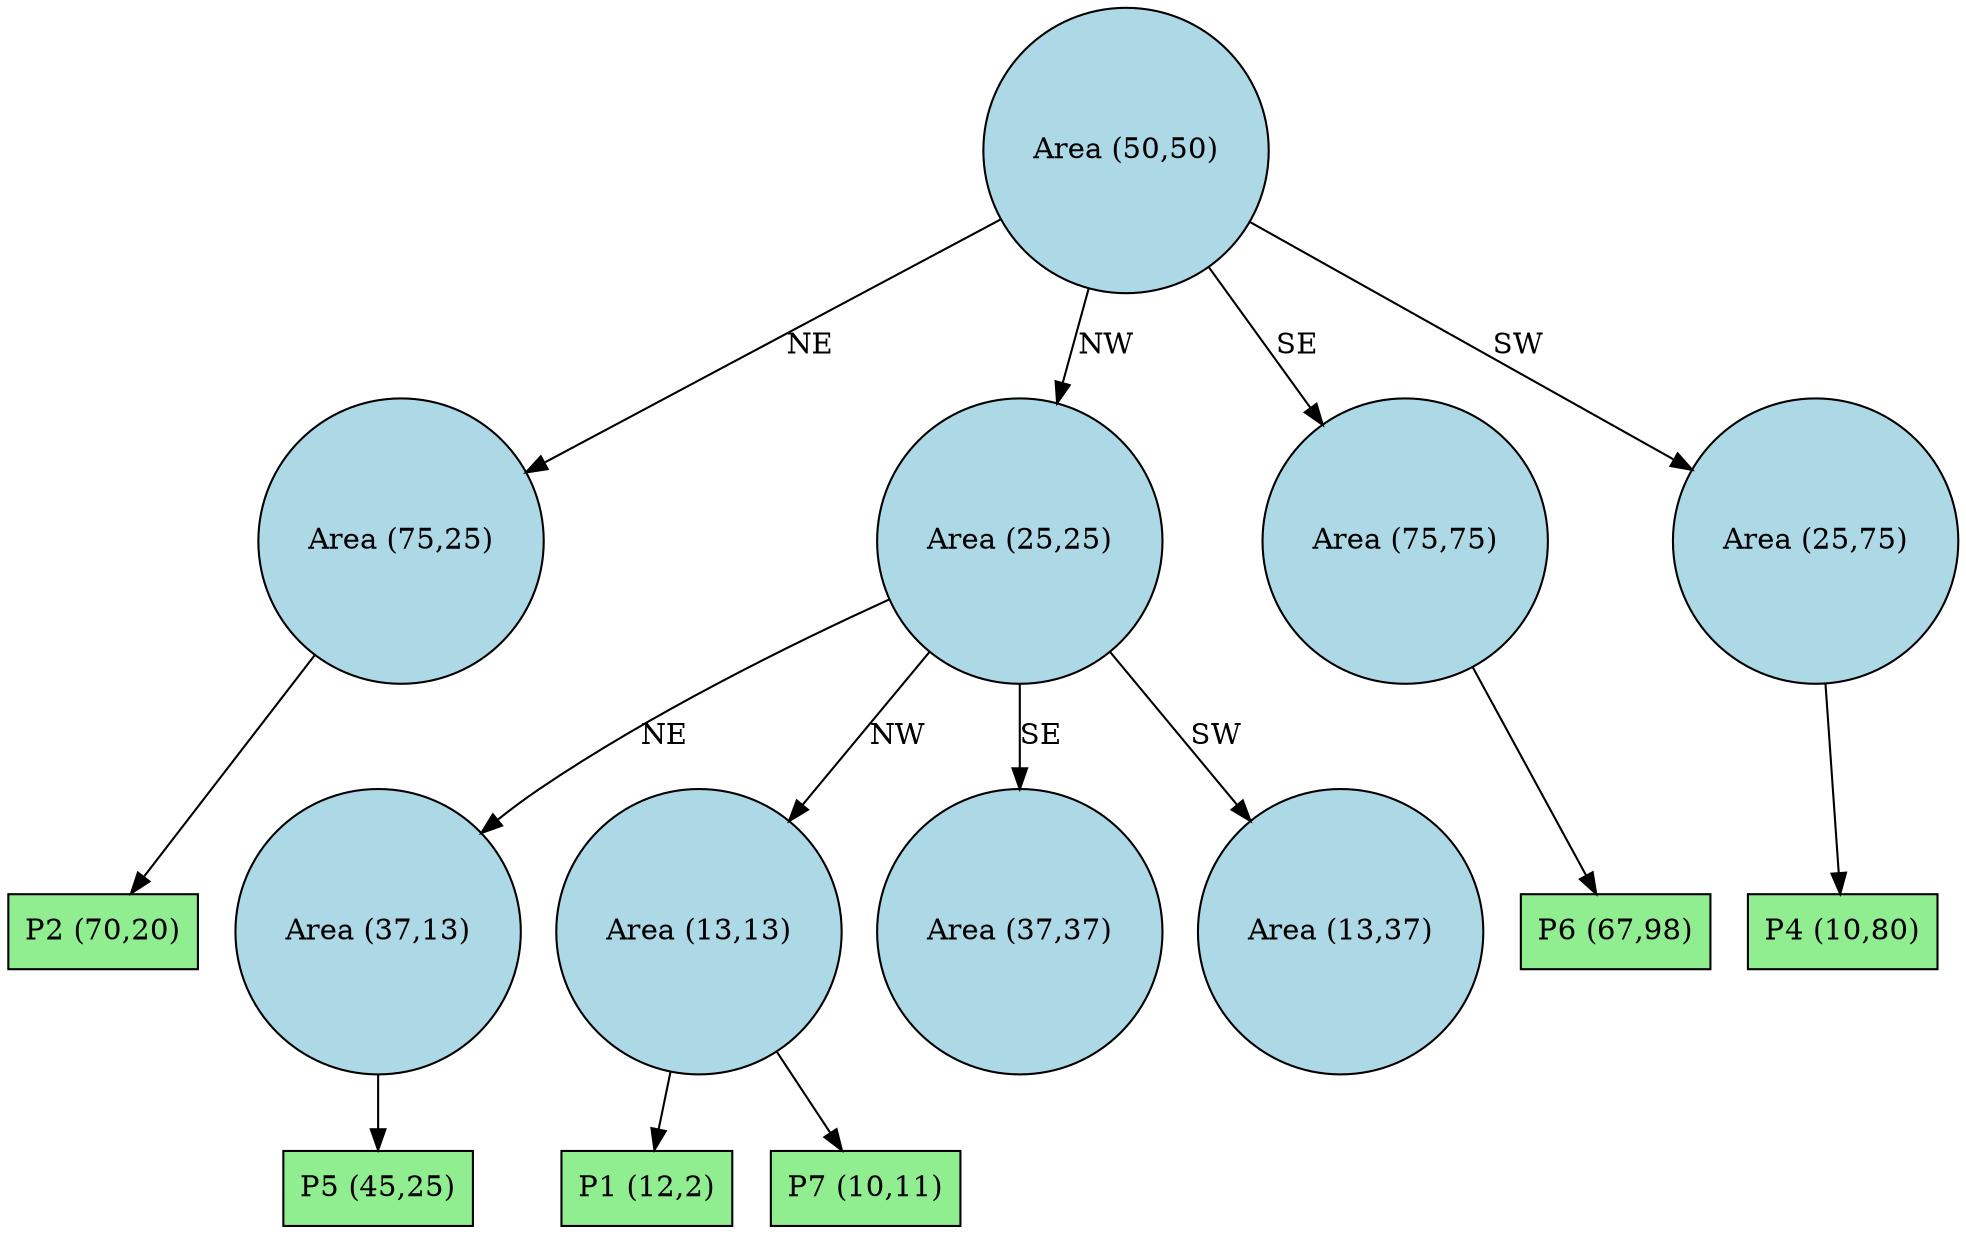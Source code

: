 digraph QuadTree {
node0 [label="Area (50,50)", shape=circle, style=filled, fillcolor=lightblue];
node1 [label="Area (75,25)", shape=circle, style=filled, fillcolor=lightblue];
node9 [label="P2 (70,20)", shape=box, style=filled, fillcolor=lightgreen];
node1 -> node9;
node2 [label="Area (25,25)", shape=circle, style=filled, fillcolor=lightblue];
node5 [label="Area (37,13)", shape=circle, style=filled, fillcolor=lightblue];
node10 [label="P5 (45,25)", shape=box, style=filled, fillcolor=lightgreen];
node5 -> node10;
node6 [label="Area (13,13)", shape=circle, style=filled, fillcolor=lightblue];
node11 [label="P1 (12,2)", shape=box, style=filled, fillcolor=lightgreen];
node6 -> node11;
node12 [label="P7 (10,11)", shape=box, style=filled, fillcolor=lightgreen];
node6 -> node12;
node7 [label="Area (37,37)", shape=circle, style=filled, fillcolor=lightblue];
node8 [label="Area (13,37)", shape=circle, style=filled, fillcolor=lightblue];
node2 -> node5 [label="NE"];
node2 -> node6 [label="NW"];
node2 -> node7 [label="SE"];
node2 -> node8 [label="SW"];
node3 [label="Area (75,75)", shape=circle, style=filled, fillcolor=lightblue];
node13 [label="P6 (67,98)", shape=box, style=filled, fillcolor=lightgreen];
node3 -> node13;
node4 [label="Area (25,75)", shape=circle, style=filled, fillcolor=lightblue];
node14 [label="P4 (10,80)", shape=box, style=filled, fillcolor=lightgreen];
node4 -> node14;
node0 -> node1 [label="NE"];
node0 -> node2 [label="NW"];
node0 -> node3 [label="SE"];
node0 -> node4 [label="SW"];
}
